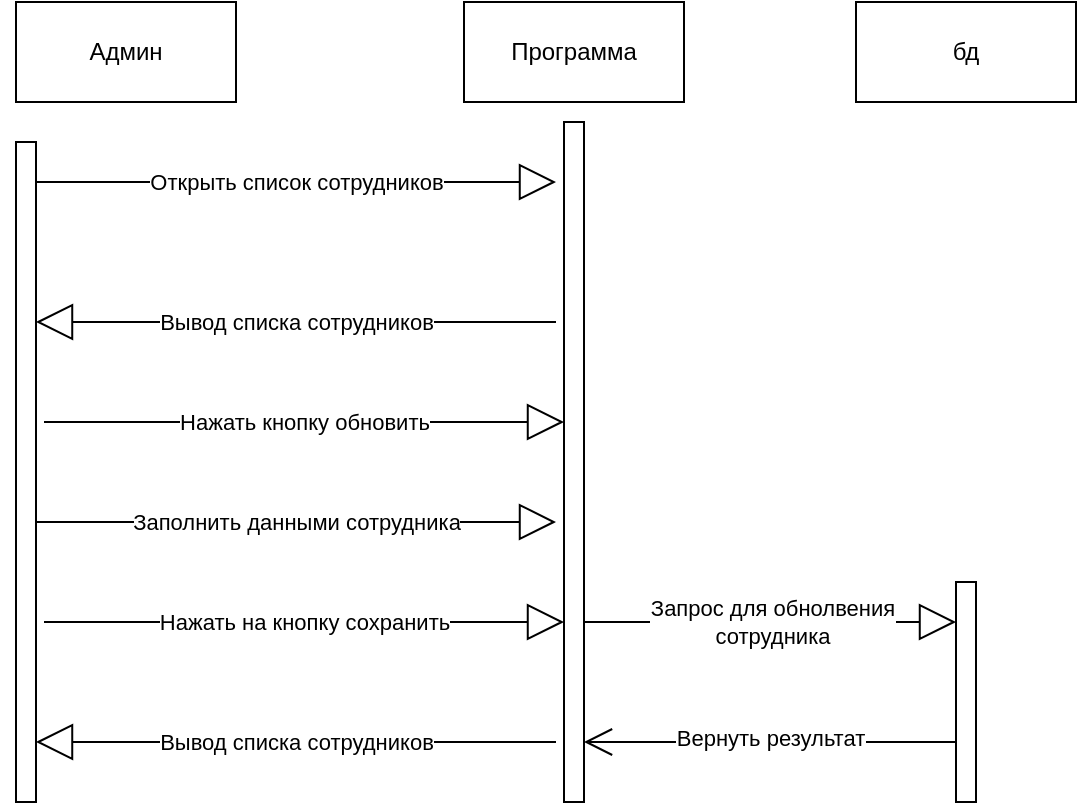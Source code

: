 <mxfile version="24.4.4" type="device">
  <diagram name="Page-1" id="Sj2x6cW2y5JQ7Eo2TBlC">
    <mxGraphModel dx="628" dy="636" grid="1" gridSize="10" guides="1" tooltips="1" connect="1" arrows="1" fold="1" page="1" pageScale="1" pageWidth="827" pageHeight="1169" math="0" shadow="0">
      <root>
        <mxCell id="0" />
        <mxCell id="1" parent="0" />
        <mxCell id="gwOjxGkQuXVdQYi5bwYu-252" value="Админ" style="html=1;whiteSpace=wrap;" vertex="1" parent="1">
          <mxGeometry x="30" y="40" width="110" height="50" as="geometry" />
        </mxCell>
        <mxCell id="gwOjxGkQuXVdQYi5bwYu-253" value="" style="html=1;points=[[0,0,0,0,5],[0,1,0,0,-5],[1,0,0,0,5],[1,1,0,0,-5]];perimeter=orthogonalPerimeter;outlineConnect=0;targetShapes=umlLifeline;portConstraint=eastwest;newEdgeStyle={&quot;curved&quot;:0,&quot;rounded&quot;:0};" vertex="1" parent="1">
          <mxGeometry x="30" y="110" width="10" height="330" as="geometry" />
        </mxCell>
        <mxCell id="gwOjxGkQuXVdQYi5bwYu-254" value="Программа" style="html=1;whiteSpace=wrap;" vertex="1" parent="1">
          <mxGeometry x="254" y="40" width="110" height="50" as="geometry" />
        </mxCell>
        <mxCell id="gwOjxGkQuXVdQYi5bwYu-255" value="бд" style="html=1;whiteSpace=wrap;" vertex="1" parent="1">
          <mxGeometry x="450" y="40" width="110" height="50" as="geometry" />
        </mxCell>
        <mxCell id="gwOjxGkQuXVdQYi5bwYu-256" value="Открыть список сотрудников" style="endArrow=block;endSize=16;endFill=0;html=1;rounded=0;" edge="1" parent="1">
          <mxGeometry width="160" relative="1" as="geometry">
            <mxPoint x="40" y="130" as="sourcePoint" />
            <mxPoint x="300" y="130" as="targetPoint" />
          </mxGeometry>
        </mxCell>
        <mxCell id="gwOjxGkQuXVdQYi5bwYu-257" value="" style="html=1;points=[[0,0,0,0,5],[0,1,0,0,-5],[1,0,0,0,5],[1,1,0,0,-5]];perimeter=orthogonalPerimeter;outlineConnect=0;targetShapes=umlLifeline;portConstraint=eastwest;newEdgeStyle={&quot;curved&quot;:0,&quot;rounded&quot;:0};" vertex="1" parent="1">
          <mxGeometry x="304" y="100" width="10" height="340" as="geometry" />
        </mxCell>
        <mxCell id="gwOjxGkQuXVdQYi5bwYu-258" value="" style="html=1;points=[[0,0,0,0,5],[0,1,0,0,-5],[1,0,0,0,5],[1,1,0,0,-5]];perimeter=orthogonalPerimeter;outlineConnect=0;targetShapes=umlLifeline;portConstraint=eastwest;newEdgeStyle={&quot;curved&quot;:0,&quot;rounded&quot;:0};" vertex="1" parent="1">
          <mxGeometry x="500" y="330" width="10" height="110" as="geometry" />
        </mxCell>
        <mxCell id="gwOjxGkQuXVdQYi5bwYu-259" value="Запрос для обнолвения&lt;br&gt;сотрудника" style="endArrow=block;endSize=16;endFill=0;html=1;rounded=0;" edge="1" parent="1">
          <mxGeometry x="0.004" width="160" relative="1" as="geometry">
            <mxPoint x="314" y="350" as="sourcePoint" />
            <mxPoint x="500" y="350" as="targetPoint" />
            <mxPoint as="offset" />
          </mxGeometry>
        </mxCell>
        <mxCell id="gwOjxGkQuXVdQYi5bwYu-260" value="" style="endArrow=open;endFill=1;endSize=12;html=1;rounded=0;" edge="1" parent="1" target="gwOjxGkQuXVdQYi5bwYu-257">
          <mxGeometry width="160" relative="1" as="geometry">
            <mxPoint x="500" y="410" as="sourcePoint" />
            <mxPoint x="40" y="410" as="targetPoint" />
          </mxGeometry>
        </mxCell>
        <mxCell id="gwOjxGkQuXVdQYi5bwYu-261" value="Вернуть результат" style="edgeLabel;html=1;align=center;verticalAlign=middle;resizable=0;points=[];" vertex="1" connectable="0" parent="gwOjxGkQuXVdQYi5bwYu-260">
          <mxGeometry x="0.006" y="-2" relative="1" as="geometry">
            <mxPoint as="offset" />
          </mxGeometry>
        </mxCell>
        <mxCell id="gwOjxGkQuXVdQYi5bwYu-262" value="Вывод списка сотрудников" style="endArrow=block;endSize=16;endFill=0;html=1;rounded=0;" edge="1" parent="1">
          <mxGeometry width="160" relative="1" as="geometry">
            <mxPoint x="300" y="410" as="sourcePoint" />
            <mxPoint x="40" y="410.0" as="targetPoint" />
          </mxGeometry>
        </mxCell>
        <mxCell id="gwOjxGkQuXVdQYi5bwYu-263" value="Вывод списка сотрудников" style="endArrow=block;endSize=16;endFill=0;html=1;rounded=0;" edge="1" parent="1" target="gwOjxGkQuXVdQYi5bwYu-253">
          <mxGeometry width="160" relative="1" as="geometry">
            <mxPoint x="300" y="200" as="sourcePoint" />
            <mxPoint x="350" y="200" as="targetPoint" />
            <mxPoint as="offset" />
          </mxGeometry>
        </mxCell>
        <mxCell id="gwOjxGkQuXVdQYi5bwYu-264" value="Нажать кнопку обновить" style="endArrow=block;endSize=16;endFill=0;html=1;rounded=0;" edge="1" parent="1">
          <mxGeometry width="160" relative="1" as="geometry">
            <mxPoint x="44" y="250" as="sourcePoint" />
            <mxPoint x="304" y="250" as="targetPoint" />
          </mxGeometry>
        </mxCell>
        <mxCell id="gwOjxGkQuXVdQYi5bwYu-265" value="Заполнить данными сотрудника" style="endArrow=block;endSize=16;endFill=0;html=1;rounded=0;" edge="1" parent="1">
          <mxGeometry width="160" relative="1" as="geometry">
            <mxPoint x="40" y="300" as="sourcePoint" />
            <mxPoint x="300" y="300" as="targetPoint" />
          </mxGeometry>
        </mxCell>
        <mxCell id="gwOjxGkQuXVdQYi5bwYu-266" value="Нажать на кнопку сохранить" style="endArrow=block;endSize=16;endFill=0;html=1;rounded=0;" edge="1" parent="1">
          <mxGeometry width="160" relative="1" as="geometry">
            <mxPoint x="44" y="350" as="sourcePoint" />
            <mxPoint x="304" y="350" as="targetPoint" />
          </mxGeometry>
        </mxCell>
      </root>
    </mxGraphModel>
  </diagram>
</mxfile>
